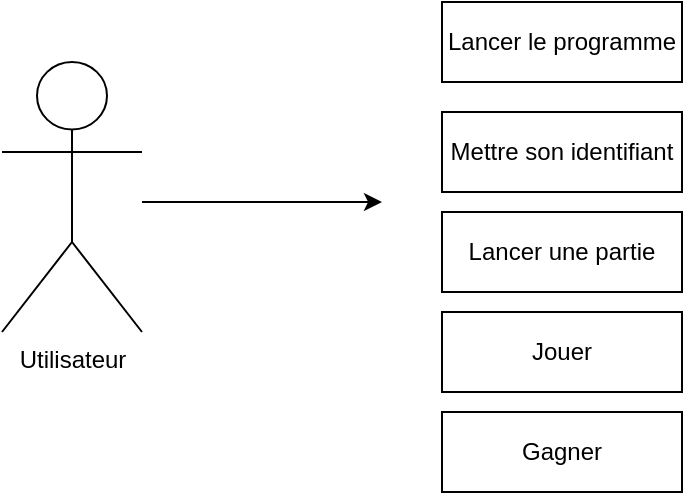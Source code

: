 <mxfile version="12.7.9" type="device"><diagram id="p2-xxOjo54V3OHAfrn5N" name="Page-1"><mxGraphModel dx="1422" dy="762" grid="1" gridSize="10" guides="1" tooltips="1" connect="1" arrows="1" fold="1" page="1" pageScale="1" pageWidth="827" pageHeight="1169" math="0" shadow="0"><root><mxCell id="0"/><mxCell id="1" parent="0"/><mxCell id="7TEcPraayH83l8gffQZz-12" value="" style="edgeStyle=orthogonalEdgeStyle;rounded=0;orthogonalLoop=1;jettySize=auto;html=1;" parent="1" source="7TEcPraayH83l8gffQZz-1" edge="1"><mxGeometry relative="1" as="geometry"><mxPoint x="230" y="360" as="targetPoint"/><Array as="points"><mxPoint x="140" y="360"/><mxPoint x="140" y="360"/></Array></mxGeometry></mxCell><mxCell id="7TEcPraayH83l8gffQZz-1" value="Utilisateur" style="shape=umlActor;verticalLabelPosition=bottom;labelBackgroundColor=#ffffff;verticalAlign=top;html=1;outlineConnect=0;" parent="1" vertex="1"><mxGeometry x="40" y="290" width="70" height="135" as="geometry"/></mxCell><mxCell id="7TEcPraayH83l8gffQZz-2" value="Lancer le programme" style="rounded=0;whiteSpace=wrap;html=1;" parent="1" vertex="1"><mxGeometry x="260" y="260" width="120" height="40" as="geometry"/></mxCell><mxCell id="7TEcPraayH83l8gffQZz-4" value="Mettre son identifiant" style="rounded=0;whiteSpace=wrap;html=1;" parent="1" vertex="1"><mxGeometry x="260" y="315" width="120" height="40" as="geometry"/></mxCell><mxCell id="7TEcPraayH83l8gffQZz-5" value="Lancer une partie" style="rounded=0;whiteSpace=wrap;html=1;" parent="1" vertex="1"><mxGeometry x="260" y="365" width="120" height="40" as="geometry"/></mxCell><mxCell id="7TEcPraayH83l8gffQZz-6" value="Jouer" style="rounded=0;whiteSpace=wrap;html=1;" parent="1" vertex="1"><mxGeometry x="260" y="415" width="120" height="40" as="geometry"/></mxCell><mxCell id="7TEcPraayH83l8gffQZz-7" value="Gagner" style="rounded=0;whiteSpace=wrap;html=1;" parent="1" vertex="1"><mxGeometry x="260" y="465" width="120" height="40" as="geometry"/></mxCell></root></mxGraphModel></diagram></mxfile>